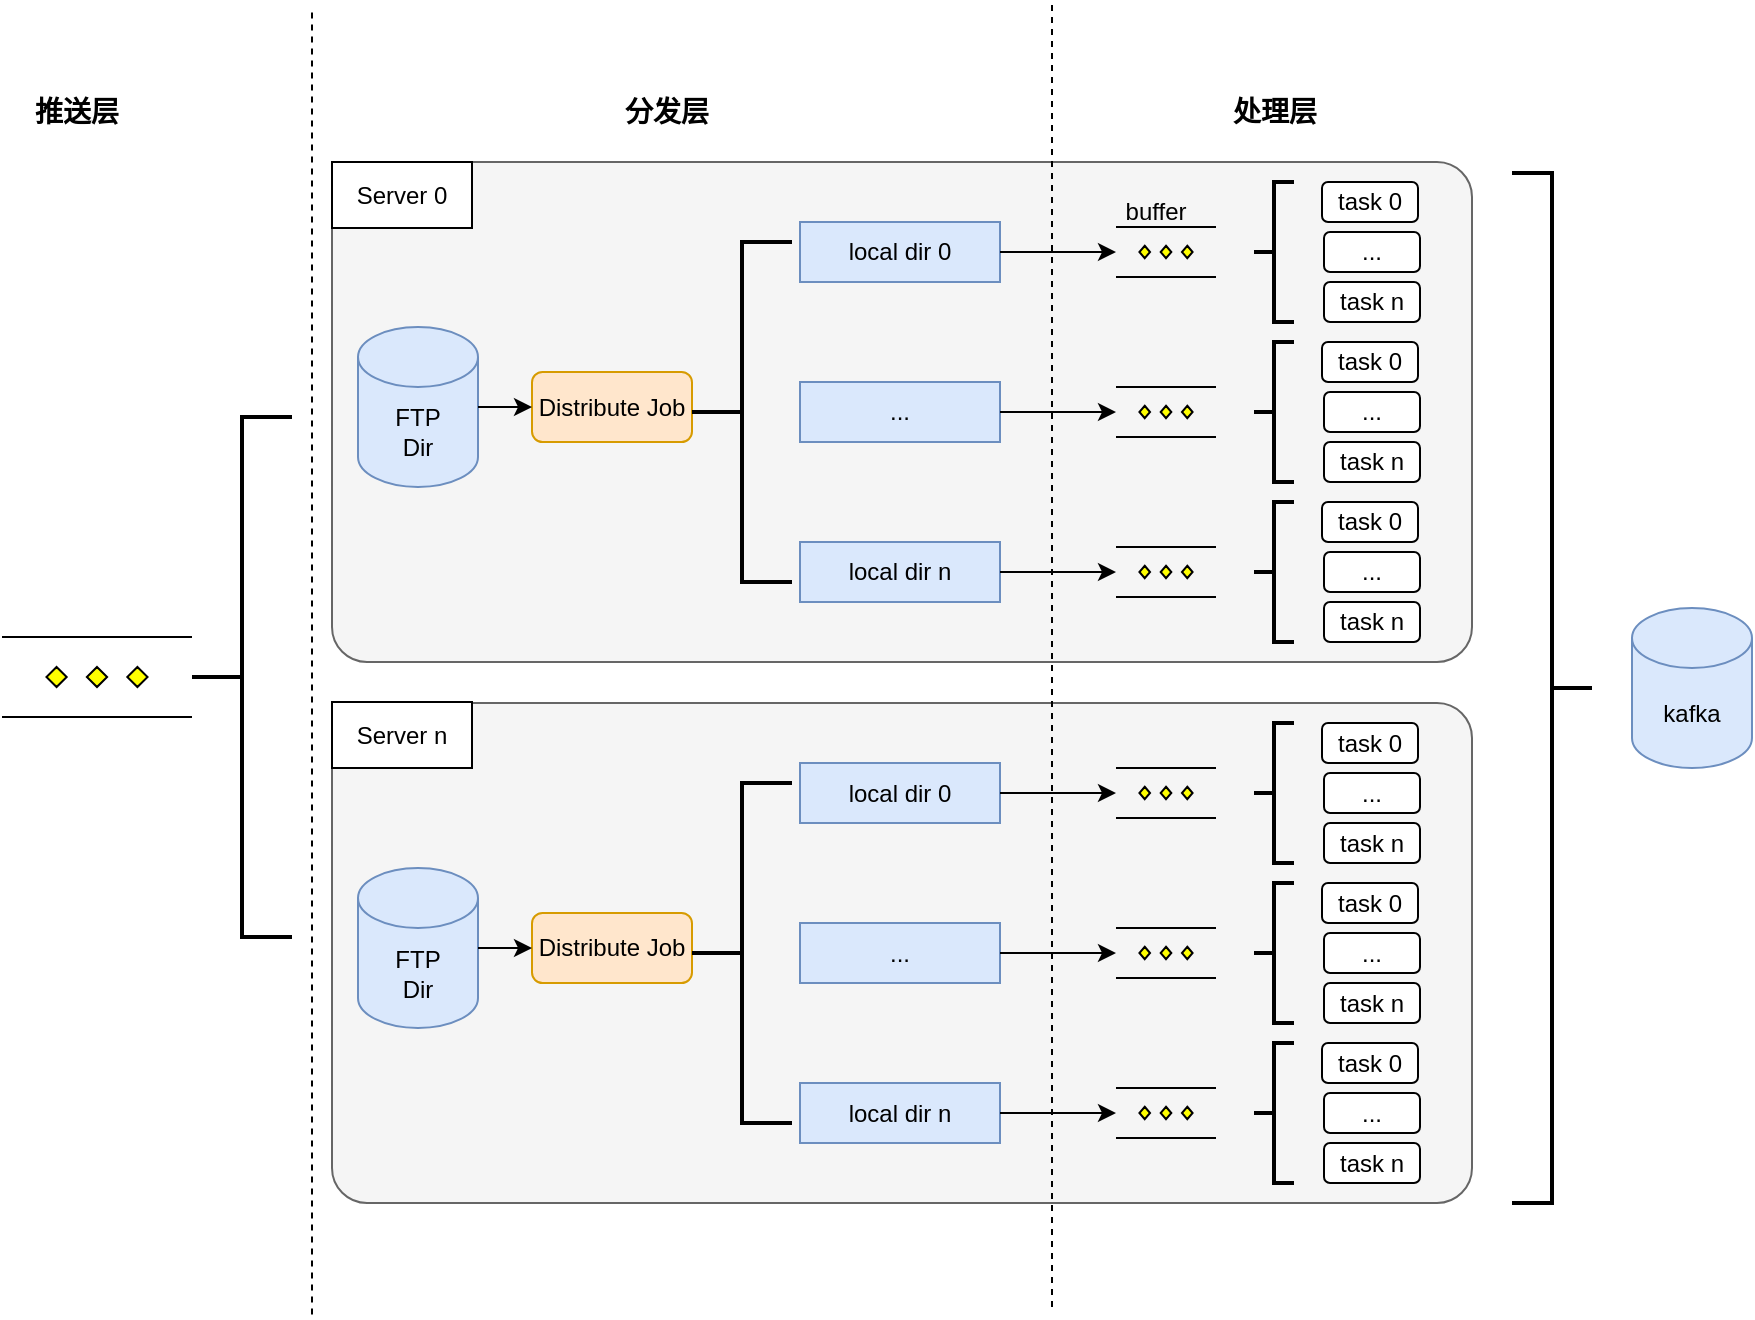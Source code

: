<mxfile version="21.3.2" type="github">
  <diagram name="第 1 页" id="BekG2cdM6ZOPkUdRqFy7">
    <mxGraphModel dx="2135" dy="790" grid="1" gridSize="10" guides="1" tooltips="1" connect="1" arrows="1" fold="1" page="1" pageScale="1" pageWidth="827" pageHeight="1169" math="0" shadow="0">
      <root>
        <mxCell id="0" />
        <mxCell id="1" parent="0" />
        <mxCell id="uZqDk2x9J8b8Om_Up-CV-93" value="" style="rounded=1;whiteSpace=wrap;html=1;arcSize=7;fillColor=#f5f5f5;fontColor=#333333;strokeColor=#666666;" vertex="1" parent="1">
          <mxGeometry x="70" y="300" width="570" height="250" as="geometry" />
        </mxCell>
        <mxCell id="uZqDk2x9J8b8Om_Up-CV-2" value="" style="endArrow=none;dashed=1;html=1;rounded=0;" edge="1" parent="1">
          <mxGeometry width="50" height="50" relative="1" as="geometry">
            <mxPoint x="60" y="876.25" as="sourcePoint" />
            <mxPoint x="60" y="223.75" as="targetPoint" />
          </mxGeometry>
        </mxCell>
        <mxCell id="uZqDk2x9J8b8Om_Up-CV-6" value="task 0" style="rounded=1;whiteSpace=wrap;html=1;" vertex="1" parent="1">
          <mxGeometry x="565" y="310" width="48" height="20" as="geometry" />
        </mxCell>
        <mxCell id="uZqDk2x9J8b8Om_Up-CV-15" value="local dir 0" style="rounded=0;whiteSpace=wrap;html=1;fillColor=#dae8fc;strokeColor=#6c8ebf;" vertex="1" parent="1">
          <mxGeometry x="304" y="330" width="100" height="30" as="geometry" />
        </mxCell>
        <mxCell id="uZqDk2x9J8b8Om_Up-CV-17" value="..." style="rounded=0;whiteSpace=wrap;html=1;fillColor=#dae8fc;strokeColor=#6c8ebf;" vertex="1" parent="1">
          <mxGeometry x="304" y="410" width="100" height="30" as="geometry" />
        </mxCell>
        <mxCell id="uZqDk2x9J8b8Om_Up-CV-21" value="FTP&lt;br&gt;Dir" style="shape=cylinder3;whiteSpace=wrap;html=1;boundedLbl=1;backgroundOutline=1;size=15;fillColor=#dae8fc;strokeColor=#6c8ebf;" vertex="1" parent="1">
          <mxGeometry x="83" y="382.5" width="60" height="80" as="geometry" />
        </mxCell>
        <mxCell id="uZqDk2x9J8b8Om_Up-CV-23" value="Distribute Job" style="rounded=1;whiteSpace=wrap;html=1;fillColor=#ffe6cc;strokeColor=#d79b00;" vertex="1" parent="1">
          <mxGeometry x="170" y="405" width="80" height="35" as="geometry" />
        </mxCell>
        <mxCell id="uZqDk2x9J8b8Om_Up-CV-24" value="" style="endArrow=classic;html=1;rounded=0;exitX=1;exitY=0.5;exitDx=0;exitDy=0;exitPerimeter=0;entryX=0;entryY=0.5;entryDx=0;entryDy=0;" edge="1" parent="1" source="uZqDk2x9J8b8Om_Up-CV-21" target="uZqDk2x9J8b8Om_Up-CV-23">
          <mxGeometry width="50" height="50" relative="1" as="geometry">
            <mxPoint x="440" y="460" as="sourcePoint" />
            <mxPoint x="490" y="410" as="targetPoint" />
          </mxGeometry>
        </mxCell>
        <mxCell id="uZqDk2x9J8b8Om_Up-CV-27" value="" style="strokeWidth=2;html=1;shape=mxgraph.flowchart.annotation_2;align=left;labelPosition=right;pointerEvents=1;" vertex="1" parent="1">
          <mxGeometry x="250" y="340" width="50" height="170" as="geometry" />
        </mxCell>
        <mxCell id="uZqDk2x9J8b8Om_Up-CV-29" value="" style="endArrow=classic;html=1;rounded=0;exitX=1;exitY=0.5;exitDx=0;exitDy=0;entryX=0;entryY=0.5;entryDx=0;entryDy=0;entryPerimeter=0;" edge="1" parent="1" source="uZqDk2x9J8b8Om_Up-CV-15" target="uZqDk2x9J8b8Om_Up-CV-34">
          <mxGeometry width="50" height="50" relative="1" as="geometry">
            <mxPoint x="450" y="384.5" as="sourcePoint" />
            <mxPoint x="462.0" y="385" as="targetPoint" />
          </mxGeometry>
        </mxCell>
        <mxCell id="uZqDk2x9J8b8Om_Up-CV-36" value="" style="verticalLabelPosition=bottom;verticalAlign=top;html=1;shape=mxgraph.flowchart.parallel_mode;pointerEvents=1" vertex="1" parent="1">
          <mxGeometry x="-95" y="537.5" width="95" height="40" as="geometry" />
        </mxCell>
        <mxCell id="uZqDk2x9J8b8Om_Up-CV-37" value="..." style="rounded=1;whiteSpace=wrap;html=1;" vertex="1" parent="1">
          <mxGeometry x="566" y="335" width="48" height="20" as="geometry" />
        </mxCell>
        <mxCell id="uZqDk2x9J8b8Om_Up-CV-38" value="task n" style="rounded=1;whiteSpace=wrap;html=1;" vertex="1" parent="1">
          <mxGeometry x="566" y="360" width="48" height="20" as="geometry" />
        </mxCell>
        <mxCell id="uZqDk2x9J8b8Om_Up-CV-40" value="" style="strokeWidth=2;html=1;shape=mxgraph.flowchart.annotation_2;align=left;labelPosition=right;pointerEvents=1;" vertex="1" parent="1">
          <mxGeometry x="531" y="310" width="20" height="70" as="geometry" />
        </mxCell>
        <mxCell id="uZqDk2x9J8b8Om_Up-CV-41" value="task 0" style="rounded=1;whiteSpace=wrap;html=1;" vertex="1" parent="1">
          <mxGeometry x="565" y="390" width="48" height="20" as="geometry" />
        </mxCell>
        <mxCell id="uZqDk2x9J8b8Om_Up-CV-42" value="" style="endArrow=classic;html=1;rounded=0;exitX=1;exitY=0.5;exitDx=0;exitDy=0;entryX=0;entryY=0.5;entryDx=0;entryDy=0;entryPerimeter=0;" edge="1" parent="1" target="uZqDk2x9J8b8Om_Up-CV-43">
          <mxGeometry width="50" height="50" relative="1" as="geometry">
            <mxPoint x="404" y="425" as="sourcePoint" />
            <mxPoint x="462.0" y="465" as="targetPoint" />
          </mxGeometry>
        </mxCell>
        <mxCell id="uZqDk2x9J8b8Om_Up-CV-43" value="" style="verticalLabelPosition=bottom;verticalAlign=top;html=1;shape=mxgraph.flowchart.parallel_mode;pointerEvents=1" vertex="1" parent="1">
          <mxGeometry x="462" y="412.5" width="50" height="25" as="geometry" />
        </mxCell>
        <mxCell id="uZqDk2x9J8b8Om_Up-CV-44" value="..." style="rounded=1;whiteSpace=wrap;html=1;" vertex="1" parent="1">
          <mxGeometry x="566" y="415" width="48" height="20" as="geometry" />
        </mxCell>
        <mxCell id="uZqDk2x9J8b8Om_Up-CV-45" value="task n" style="rounded=1;whiteSpace=wrap;html=1;" vertex="1" parent="1">
          <mxGeometry x="566" y="440" width="48" height="20" as="geometry" />
        </mxCell>
        <mxCell id="uZqDk2x9J8b8Om_Up-CV-46" value="" style="strokeWidth=2;html=1;shape=mxgraph.flowchart.annotation_2;align=left;labelPosition=right;pointerEvents=1;" vertex="1" parent="1">
          <mxGeometry x="531" y="390" width="20" height="70" as="geometry" />
        </mxCell>
        <mxCell id="uZqDk2x9J8b8Om_Up-CV-47" value="local dir n" style="rounded=0;whiteSpace=wrap;html=1;fillColor=#dae8fc;strokeColor=#6c8ebf;" vertex="1" parent="1">
          <mxGeometry x="304" y="490" width="100" height="30" as="geometry" />
        </mxCell>
        <mxCell id="uZqDk2x9J8b8Om_Up-CV-48" value="task 0" style="rounded=1;whiteSpace=wrap;html=1;" vertex="1" parent="1">
          <mxGeometry x="565" y="470" width="48" height="20" as="geometry" />
        </mxCell>
        <mxCell id="uZqDk2x9J8b8Om_Up-CV-49" value="" style="endArrow=classic;html=1;rounded=0;exitX=1;exitY=0.5;exitDx=0;exitDy=0;entryX=0;entryY=0.5;entryDx=0;entryDy=0;entryPerimeter=0;" edge="1" parent="1" target="uZqDk2x9J8b8Om_Up-CV-50">
          <mxGeometry width="50" height="50" relative="1" as="geometry">
            <mxPoint x="404" y="505" as="sourcePoint" />
            <mxPoint x="462.0" y="545" as="targetPoint" />
          </mxGeometry>
        </mxCell>
        <mxCell id="uZqDk2x9J8b8Om_Up-CV-50" value="" style="verticalLabelPosition=bottom;verticalAlign=top;html=1;shape=mxgraph.flowchart.parallel_mode;pointerEvents=1" vertex="1" parent="1">
          <mxGeometry x="462" y="492.5" width="50" height="25" as="geometry" />
        </mxCell>
        <mxCell id="uZqDk2x9J8b8Om_Up-CV-51" value="..." style="rounded=1;whiteSpace=wrap;html=1;" vertex="1" parent="1">
          <mxGeometry x="566" y="495" width="48" height="20" as="geometry" />
        </mxCell>
        <mxCell id="uZqDk2x9J8b8Om_Up-CV-52" value="task n" style="rounded=1;whiteSpace=wrap;html=1;" vertex="1" parent="1">
          <mxGeometry x="566" y="520" width="48" height="20" as="geometry" />
        </mxCell>
        <mxCell id="uZqDk2x9J8b8Om_Up-CV-53" value="" style="strokeWidth=2;html=1;shape=mxgraph.flowchart.annotation_2;align=left;labelPosition=right;pointerEvents=1;" vertex="1" parent="1">
          <mxGeometry x="531" y="470" width="20" height="70" as="geometry" />
        </mxCell>
        <mxCell id="uZqDk2x9J8b8Om_Up-CV-87" value="" style="strokeWidth=2;html=1;shape=mxgraph.flowchart.annotation_2;align=left;labelPosition=right;pointerEvents=1;" vertex="1" parent="1">
          <mxGeometry y="427.5" width="50" height="260" as="geometry" />
        </mxCell>
        <mxCell id="uZqDk2x9J8b8Om_Up-CV-88" value="kafka" style="shape=cylinder3;whiteSpace=wrap;html=1;boundedLbl=1;backgroundOutline=1;size=15;fillColor=#dae8fc;strokeColor=#6c8ebf;" vertex="1" parent="1">
          <mxGeometry x="720" y="523" width="60" height="80" as="geometry" />
        </mxCell>
        <mxCell id="uZqDk2x9J8b8Om_Up-CV-90" value="" style="strokeWidth=2;html=1;shape=mxgraph.flowchart.annotation_2;align=left;labelPosition=right;pointerEvents=1;rotation=-180;" vertex="1" parent="1">
          <mxGeometry x="660" y="305.5" width="40" height="515" as="geometry" />
        </mxCell>
        <mxCell id="uZqDk2x9J8b8Om_Up-CV-94" value="" style="rounded=1;whiteSpace=wrap;html=1;arcSize=7;fillColor=#f5f5f5;fontColor=#333333;strokeColor=#666666;" vertex="1" parent="1">
          <mxGeometry x="70" y="570.5" width="570" height="250" as="geometry" />
        </mxCell>
        <mxCell id="uZqDk2x9J8b8Om_Up-CV-95" value="task 0" style="rounded=1;whiteSpace=wrap;html=1;" vertex="1" parent="1">
          <mxGeometry x="565" y="580.5" width="48" height="20" as="geometry" />
        </mxCell>
        <mxCell id="uZqDk2x9J8b8Om_Up-CV-96" value="local dir 0" style="rounded=0;whiteSpace=wrap;html=1;fillColor=#dae8fc;strokeColor=#6c8ebf;" vertex="1" parent="1">
          <mxGeometry x="304" y="600.5" width="100" height="30" as="geometry" />
        </mxCell>
        <mxCell id="uZqDk2x9J8b8Om_Up-CV-97" value="..." style="rounded=0;whiteSpace=wrap;html=1;fillColor=#dae8fc;strokeColor=#6c8ebf;" vertex="1" parent="1">
          <mxGeometry x="304" y="680.5" width="100" height="30" as="geometry" />
        </mxCell>
        <mxCell id="uZqDk2x9J8b8Om_Up-CV-98" value="FTP&lt;br&gt;Dir" style="shape=cylinder3;whiteSpace=wrap;html=1;boundedLbl=1;backgroundOutline=1;size=15;fillColor=#dae8fc;strokeColor=#6c8ebf;" vertex="1" parent="1">
          <mxGeometry x="83" y="653" width="60" height="80" as="geometry" />
        </mxCell>
        <mxCell id="uZqDk2x9J8b8Om_Up-CV-99" value="Distribute Job" style="rounded=1;whiteSpace=wrap;html=1;fillColor=#ffe6cc;strokeColor=#d79b00;" vertex="1" parent="1">
          <mxGeometry x="170" y="675.5" width="80" height="35" as="geometry" />
        </mxCell>
        <mxCell id="uZqDk2x9J8b8Om_Up-CV-100" value="" style="endArrow=classic;html=1;rounded=0;exitX=1;exitY=0.5;exitDx=0;exitDy=0;exitPerimeter=0;entryX=0;entryY=0.5;entryDx=0;entryDy=0;" edge="1" parent="1" source="uZqDk2x9J8b8Om_Up-CV-98" target="uZqDk2x9J8b8Om_Up-CV-99">
          <mxGeometry width="50" height="50" relative="1" as="geometry">
            <mxPoint x="440" y="730.5" as="sourcePoint" />
            <mxPoint x="490" y="680.5" as="targetPoint" />
          </mxGeometry>
        </mxCell>
        <mxCell id="uZqDk2x9J8b8Om_Up-CV-101" value="" style="strokeWidth=2;html=1;shape=mxgraph.flowchart.annotation_2;align=left;labelPosition=right;pointerEvents=1;" vertex="1" parent="1">
          <mxGeometry x="250" y="610.5" width="50" height="170" as="geometry" />
        </mxCell>
        <mxCell id="uZqDk2x9J8b8Om_Up-CV-102" value="" style="endArrow=classic;html=1;rounded=0;exitX=1;exitY=0.5;exitDx=0;exitDy=0;entryX=0;entryY=0.5;entryDx=0;entryDy=0;entryPerimeter=0;" edge="1" parent="1" source="uZqDk2x9J8b8Om_Up-CV-96" target="uZqDk2x9J8b8Om_Up-CV-103">
          <mxGeometry width="50" height="50" relative="1" as="geometry">
            <mxPoint x="450" y="655" as="sourcePoint" />
            <mxPoint x="462.0" y="655.5" as="targetPoint" />
          </mxGeometry>
        </mxCell>
        <mxCell id="uZqDk2x9J8b8Om_Up-CV-103" value="" style="verticalLabelPosition=bottom;verticalAlign=top;html=1;shape=mxgraph.flowchart.parallel_mode;pointerEvents=1" vertex="1" parent="1">
          <mxGeometry x="462" y="603" width="50" height="25" as="geometry" />
        </mxCell>
        <mxCell id="uZqDk2x9J8b8Om_Up-CV-104" value="..." style="rounded=1;whiteSpace=wrap;html=1;" vertex="1" parent="1">
          <mxGeometry x="566" y="605.5" width="48" height="20" as="geometry" />
        </mxCell>
        <mxCell id="uZqDk2x9J8b8Om_Up-CV-105" value="task n" style="rounded=1;whiteSpace=wrap;html=1;" vertex="1" parent="1">
          <mxGeometry x="566" y="630.5" width="48" height="20" as="geometry" />
        </mxCell>
        <mxCell id="uZqDk2x9J8b8Om_Up-CV-106" value="" style="strokeWidth=2;html=1;shape=mxgraph.flowchart.annotation_2;align=left;labelPosition=right;pointerEvents=1;" vertex="1" parent="1">
          <mxGeometry x="531" y="580.5" width="20" height="70" as="geometry" />
        </mxCell>
        <mxCell id="uZqDk2x9J8b8Om_Up-CV-107" value="task 0" style="rounded=1;whiteSpace=wrap;html=1;" vertex="1" parent="1">
          <mxGeometry x="565" y="660.5" width="48" height="20" as="geometry" />
        </mxCell>
        <mxCell id="uZqDk2x9J8b8Om_Up-CV-108" value="" style="endArrow=classic;html=1;rounded=0;exitX=1;exitY=0.5;exitDx=0;exitDy=0;entryX=0;entryY=0.5;entryDx=0;entryDy=0;entryPerimeter=0;" edge="1" parent="1" target="uZqDk2x9J8b8Om_Up-CV-109">
          <mxGeometry width="50" height="50" relative="1" as="geometry">
            <mxPoint x="404" y="695.5" as="sourcePoint" />
            <mxPoint x="462.0" y="735.5" as="targetPoint" />
          </mxGeometry>
        </mxCell>
        <mxCell id="uZqDk2x9J8b8Om_Up-CV-109" value="" style="verticalLabelPosition=bottom;verticalAlign=top;html=1;shape=mxgraph.flowchart.parallel_mode;pointerEvents=1" vertex="1" parent="1">
          <mxGeometry x="462" y="683" width="50" height="25" as="geometry" />
        </mxCell>
        <mxCell id="uZqDk2x9J8b8Om_Up-CV-110" value="..." style="rounded=1;whiteSpace=wrap;html=1;" vertex="1" parent="1">
          <mxGeometry x="566" y="685.5" width="48" height="20" as="geometry" />
        </mxCell>
        <mxCell id="uZqDk2x9J8b8Om_Up-CV-111" value="task n" style="rounded=1;whiteSpace=wrap;html=1;" vertex="1" parent="1">
          <mxGeometry x="566" y="710.5" width="48" height="20" as="geometry" />
        </mxCell>
        <mxCell id="uZqDk2x9J8b8Om_Up-CV-112" value="" style="strokeWidth=2;html=1;shape=mxgraph.flowchart.annotation_2;align=left;labelPosition=right;pointerEvents=1;" vertex="1" parent="1">
          <mxGeometry x="531" y="660.5" width="20" height="70" as="geometry" />
        </mxCell>
        <mxCell id="uZqDk2x9J8b8Om_Up-CV-113" value="local dir n" style="rounded=0;whiteSpace=wrap;html=1;fillColor=#dae8fc;strokeColor=#6c8ebf;" vertex="1" parent="1">
          <mxGeometry x="304" y="760.5" width="100" height="30" as="geometry" />
        </mxCell>
        <mxCell id="uZqDk2x9J8b8Om_Up-CV-114" value="task 0" style="rounded=1;whiteSpace=wrap;html=1;" vertex="1" parent="1">
          <mxGeometry x="565" y="740.5" width="48" height="20" as="geometry" />
        </mxCell>
        <mxCell id="uZqDk2x9J8b8Om_Up-CV-115" value="" style="endArrow=classic;html=1;rounded=0;exitX=1;exitY=0.5;exitDx=0;exitDy=0;entryX=0;entryY=0.5;entryDx=0;entryDy=0;entryPerimeter=0;" edge="1" parent="1" target="uZqDk2x9J8b8Om_Up-CV-116">
          <mxGeometry width="50" height="50" relative="1" as="geometry">
            <mxPoint x="404" y="775.5" as="sourcePoint" />
            <mxPoint x="462.0" y="815.5" as="targetPoint" />
          </mxGeometry>
        </mxCell>
        <mxCell id="uZqDk2x9J8b8Om_Up-CV-116" value="" style="verticalLabelPosition=bottom;verticalAlign=top;html=1;shape=mxgraph.flowchart.parallel_mode;pointerEvents=1" vertex="1" parent="1">
          <mxGeometry x="462" y="763" width="50" height="25" as="geometry" />
        </mxCell>
        <mxCell id="uZqDk2x9J8b8Om_Up-CV-117" value="..." style="rounded=1;whiteSpace=wrap;html=1;" vertex="1" parent="1">
          <mxGeometry x="566" y="765.5" width="48" height="20" as="geometry" />
        </mxCell>
        <mxCell id="uZqDk2x9J8b8Om_Up-CV-118" value="task n" style="rounded=1;whiteSpace=wrap;html=1;" vertex="1" parent="1">
          <mxGeometry x="566" y="790.5" width="48" height="20" as="geometry" />
        </mxCell>
        <mxCell id="uZqDk2x9J8b8Om_Up-CV-119" value="" style="strokeWidth=2;html=1;shape=mxgraph.flowchart.annotation_2;align=left;labelPosition=right;pointerEvents=1;" vertex="1" parent="1">
          <mxGeometry x="531" y="740.5" width="20" height="70" as="geometry" />
        </mxCell>
        <mxCell id="uZqDk2x9J8b8Om_Up-CV-120" value="" style="endArrow=none;dashed=1;html=1;rounded=0;" edge="1" parent="1">
          <mxGeometry width="50" height="50" relative="1" as="geometry">
            <mxPoint x="430" y="872.5" as="sourcePoint" />
            <mxPoint x="430" y="220" as="targetPoint" />
          </mxGeometry>
        </mxCell>
        <mxCell id="uZqDk2x9J8b8Om_Up-CV-121" value="buffer" style="text;html=1;strokeColor=none;fillColor=none;align=center;verticalAlign=middle;whiteSpace=wrap;rounded=0;" vertex="1" parent="1">
          <mxGeometry x="452" y="310" width="60" height="30" as="geometry" />
        </mxCell>
        <mxCell id="uZqDk2x9J8b8Om_Up-CV-122" value="推送层" style="text;html=1;strokeColor=none;fillColor=none;align=center;verticalAlign=middle;whiteSpace=wrap;rounded=0;fontSize=14;fontStyle=1" vertex="1" parent="1">
          <mxGeometry x="-95" y="260" width="75" height="30" as="geometry" />
        </mxCell>
        <mxCell id="uZqDk2x9J8b8Om_Up-CV-123" value="分发层" style="text;html=1;strokeColor=none;fillColor=none;align=center;verticalAlign=middle;whiteSpace=wrap;rounded=0;fontSize=14;fontStyle=1" vertex="1" parent="1">
          <mxGeometry x="200" y="260" width="75" height="30" as="geometry" />
        </mxCell>
        <mxCell id="uZqDk2x9J8b8Om_Up-CV-124" value="处理层" style="text;html=1;strokeColor=none;fillColor=none;align=center;verticalAlign=middle;whiteSpace=wrap;rounded=0;fontSize=14;fontStyle=1" vertex="1" parent="1">
          <mxGeometry x="503.5" y="260" width="75" height="30" as="geometry" />
        </mxCell>
        <mxCell id="uZqDk2x9J8b8Om_Up-CV-127" value="Server 0" style="rounded=0;whiteSpace=wrap;html=1;" vertex="1" parent="1">
          <mxGeometry x="70" y="300" width="70" height="33" as="geometry" />
        </mxCell>
        <mxCell id="uZqDk2x9J8b8Om_Up-CV-128" value="Server n" style="rounded=0;whiteSpace=wrap;html=1;" vertex="1" parent="1">
          <mxGeometry x="70" y="570" width="70" height="33" as="geometry" />
        </mxCell>
        <mxCell id="uZqDk2x9J8b8Om_Up-CV-34" value="" style="verticalLabelPosition=bottom;verticalAlign=top;html=1;shape=mxgraph.flowchart.parallel_mode;pointerEvents=1;fillColor=none;strokeColor=default;" vertex="1" parent="1">
          <mxGeometry x="462" y="332.5" width="50" height="25" as="geometry" />
        </mxCell>
      </root>
    </mxGraphModel>
  </diagram>
</mxfile>
